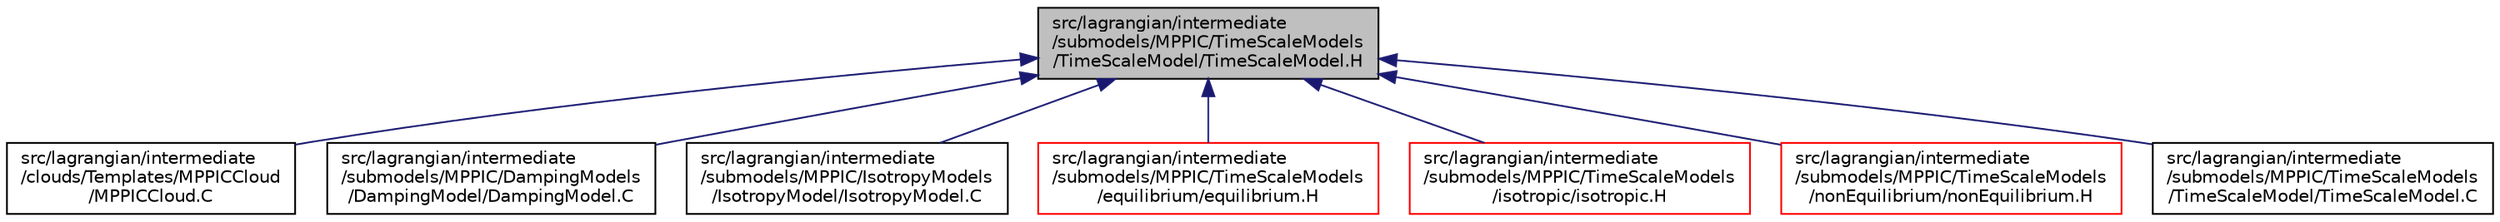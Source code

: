 digraph "src/lagrangian/intermediate/submodels/MPPIC/TimeScaleModels/TimeScaleModel/TimeScaleModel.H"
{
  bgcolor="transparent";
  edge [fontname="Helvetica",fontsize="10",labelfontname="Helvetica",labelfontsize="10"];
  node [fontname="Helvetica",fontsize="10",shape=record];
  Node1 [label="src/lagrangian/intermediate\l/submodels/MPPIC/TimeScaleModels\l/TimeScaleModel/TimeScaleModel.H",height=0.2,width=0.4,color="black", fillcolor="grey75", style="filled", fontcolor="black"];
  Node1 -> Node2 [dir="back",color="midnightblue",fontsize="10",style="solid",fontname="Helvetica"];
  Node2 [label="src/lagrangian/intermediate\l/clouds/Templates/MPPICCloud\l/MPPICCloud.C",height=0.2,width=0.4,color="black",URL="$a06591.html"];
  Node1 -> Node3 [dir="back",color="midnightblue",fontsize="10",style="solid",fontname="Helvetica"];
  Node3 [label="src/lagrangian/intermediate\l/submodels/MPPIC/DampingModels\l/DampingModel/DampingModel.C",height=0.2,width=0.4,color="black",URL="$a06886.html"];
  Node1 -> Node4 [dir="back",color="midnightblue",fontsize="10",style="solid",fontname="Helvetica"];
  Node4 [label="src/lagrangian/intermediate\l/submodels/MPPIC/IsotropyModels\l/IsotropyModel/IsotropyModel.C",height=0.2,width=0.4,color="black",URL="$a06892.html"];
  Node1 -> Node5 [dir="back",color="midnightblue",fontsize="10",style="solid",fontname="Helvetica"];
  Node5 [label="src/lagrangian/intermediate\l/submodels/MPPIC/TimeScaleModels\l/equilibrium/equilibrium.H",height=0.2,width=0.4,color="red",URL="$a06913.html"];
  Node1 -> Node6 [dir="back",color="midnightblue",fontsize="10",style="solid",fontname="Helvetica"];
  Node6 [label="src/lagrangian/intermediate\l/submodels/MPPIC/TimeScaleModels\l/isotropic/isotropic.H",height=0.2,width=0.4,color="red",URL="$a06915.html"];
  Node1 -> Node7 [dir="back",color="midnightblue",fontsize="10",style="solid",fontname="Helvetica"];
  Node7 [label="src/lagrangian/intermediate\l/submodels/MPPIC/TimeScaleModels\l/nonEquilibrium/nonEquilibrium.H",height=0.2,width=0.4,color="red",URL="$a06917.html"];
  Node1 -> Node8 [dir="back",color="midnightblue",fontsize="10",style="solid",fontname="Helvetica"];
  Node8 [label="src/lagrangian/intermediate\l/submodels/MPPIC/TimeScaleModels\l/TimeScaleModel/TimeScaleModel.C",height=0.2,width=0.4,color="black",URL="$a06918.html"];
}

